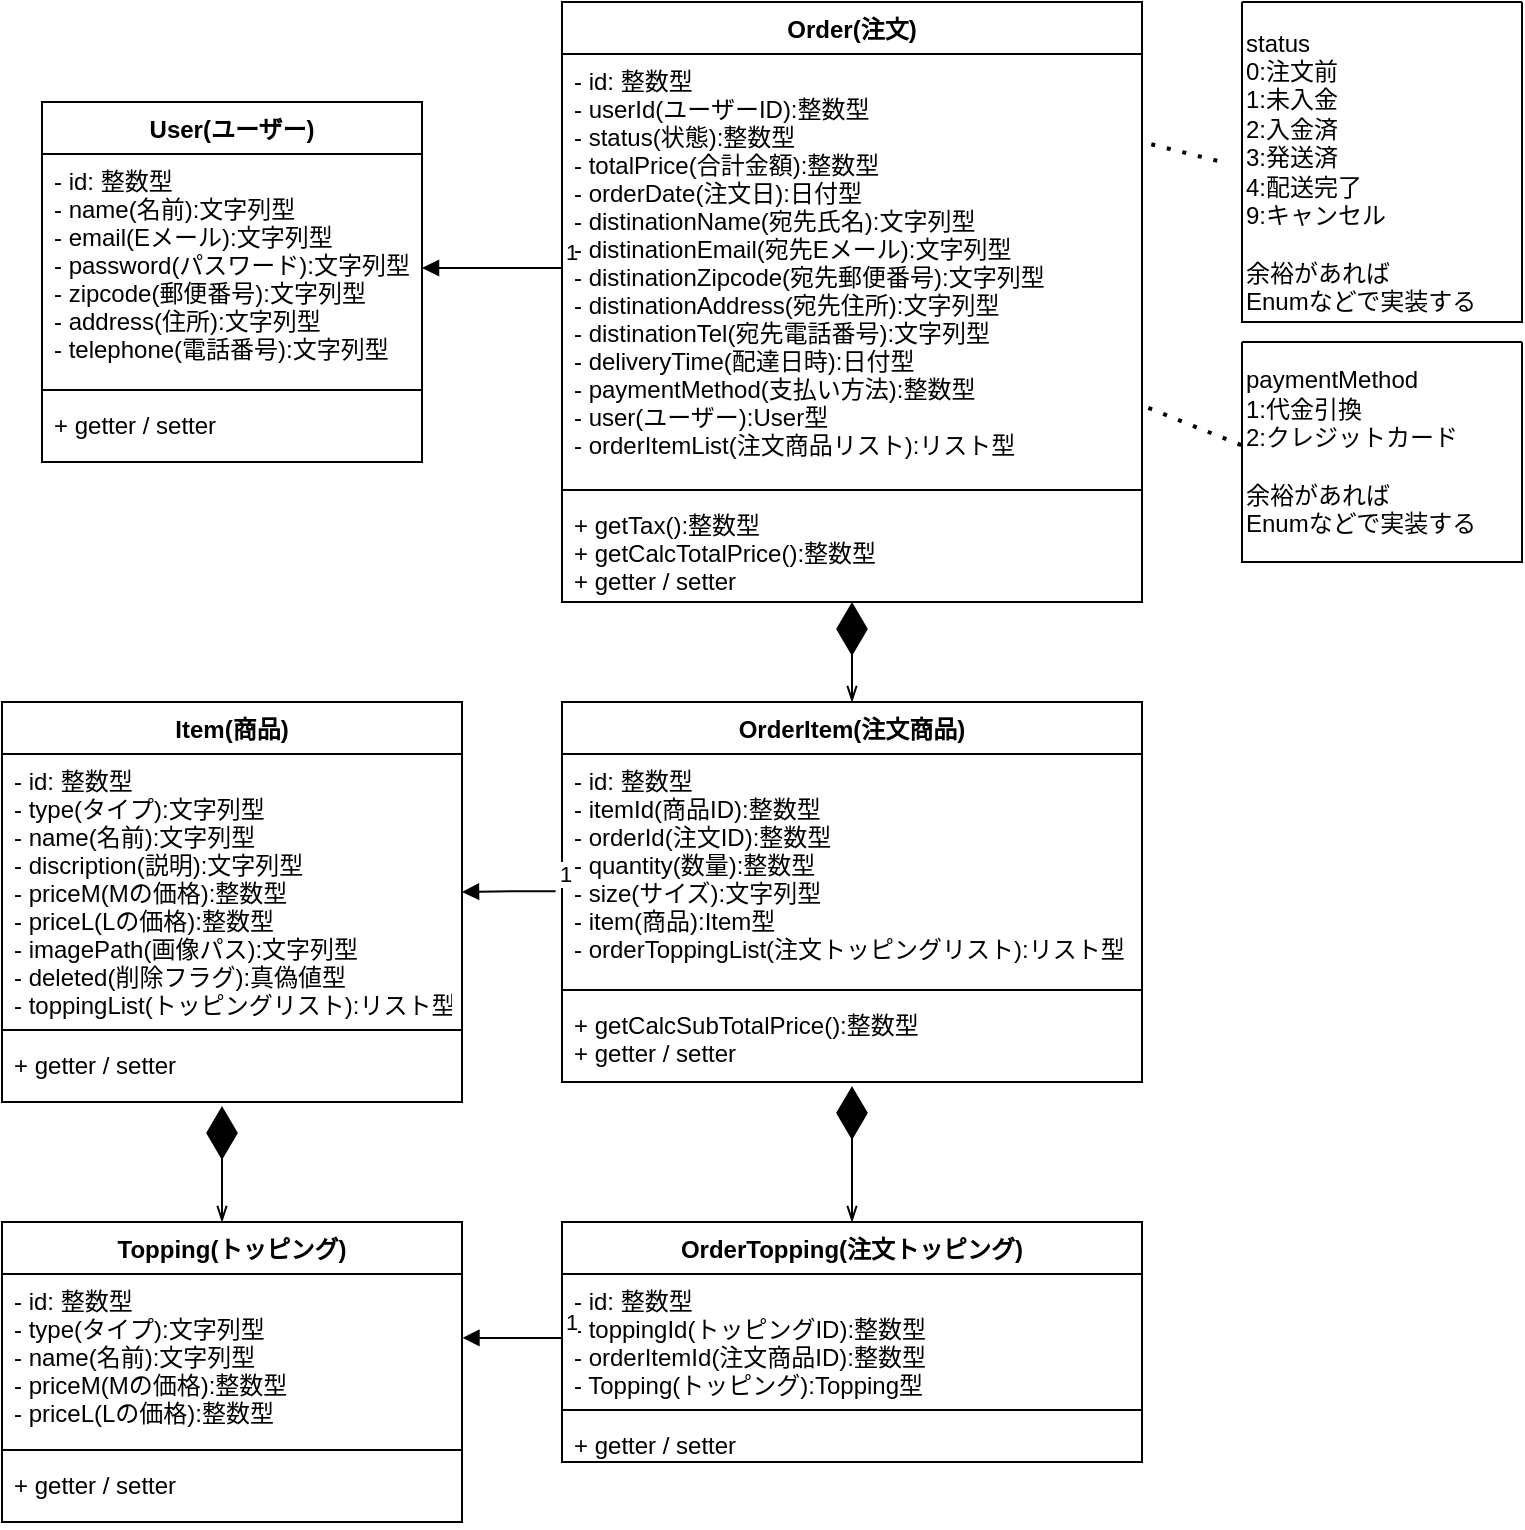 <mxfile>
    <diagram id="YzUfFdk7xmTB6KieiWr1" name="ページ1">
        <mxGraphModel dx="931" dy="540" grid="1" gridSize="10" guides="1" tooltips="1" connect="1" arrows="1" fold="1" page="1" pageScale="1" pageWidth="827" pageHeight="1169" math="0" shadow="0">
            <root>
                <mxCell id="0"/>
                <mxCell id="1" parent="0"/>
                <mxCell id="11" value="name" style="endArrow=block;endFill=1;edgeStyle=orthogonalEdgeStyle;align=left;verticalAlign=top;entryX=1;entryY=0.5;entryDx=0;entryDy=0;exitX=0;exitY=0.5;exitDx=0;exitDy=0;sketch=0;shadow=0;rounded=1;labelBackgroundColor=#ffffff;noLabel=1;fontColor=none;html=1;" edge="1" parent="1" source="7" target="3">
                    <mxGeometry x="-1" relative="1" as="geometry">
                        <mxPoint x="230" y="210" as="sourcePoint"/>
                        <mxPoint x="390" y="210" as="targetPoint"/>
                    </mxGeometry>
                </mxCell>
                <mxCell id="12" value="1" style="edgeLabel;resizable=0;html=1;align=left;verticalAlign=bottom;" connectable="0" vertex="1" parent="11">
                    <mxGeometry x="-1" relative="1" as="geometry"/>
                </mxCell>
                <mxCell id="2" value="User(ユーザー)" style="swimlane;fontStyle=1;align=center;verticalAlign=top;childLayout=stackLayout;horizontal=1;startSize=26;horizontalStack=0;resizeParent=1;resizeParentMax=0;resizeLast=0;collapsible=1;marginBottom=0;" vertex="1" parent="1">
                    <mxGeometry x="30" y="100" width="190" height="180" as="geometry"/>
                </mxCell>
                <mxCell id="3" value="- id: 整数型&#10;- name(名前):文字列型 &#10;- email(Eメール):文字列型&#10;- password(パスワード):文字列型&#10;- zipcode(郵便番号):文字列型&#10;- address(住所):文字列型&#10;- telephone(電話番号):文字列型&#10;" style="text;strokeColor=none;fillColor=none;align=left;verticalAlign=top;spacingLeft=4;spacingRight=4;overflow=hidden;rotatable=0;points=[[0,0.5],[1,0.5]];portConstraint=eastwest;" vertex="1" parent="2">
                    <mxGeometry y="26" width="190" height="114" as="geometry"/>
                </mxCell>
                <mxCell id="4" value="" style="line;strokeWidth=1;fillColor=none;align=left;verticalAlign=middle;spacingTop=-1;spacingLeft=3;spacingRight=3;rotatable=0;labelPosition=right;points=[];portConstraint=eastwest;" vertex="1" parent="2">
                    <mxGeometry y="140" width="190" height="8" as="geometry"/>
                </mxCell>
                <mxCell id="5" value="+ getter / setter" style="text;strokeColor=none;fillColor=none;align=left;verticalAlign=top;spacingLeft=4;spacingRight=4;overflow=hidden;rotatable=0;points=[[0,0.5],[1,0.5]];portConstraint=eastwest;" vertex="1" parent="2">
                    <mxGeometry y="148" width="190" height="32" as="geometry"/>
                </mxCell>
                <mxCell id="6" value="Order(注文)" style="swimlane;fontStyle=1;align=center;verticalAlign=top;childLayout=stackLayout;horizontal=1;startSize=26;horizontalStack=0;resizeParent=1;resizeParentMax=0;resizeLast=0;collapsible=1;marginBottom=0;fillColor=#FFFFFF;" vertex="1" parent="1">
                    <mxGeometry x="290" y="50" width="290" height="300" as="geometry"/>
                </mxCell>
                <mxCell id="7" value="- id: 整数型&#10;- userId(ユーザーID):整数型 &#10;- status(状態):整数型&#10;- totalPrice(合計金額):整数型&#10;- orderDate(注文日):日付型&#10;- distinationName(宛先氏名):文字列型&#10;- distinationEmail(宛先Eメール):文字列型&#10;- distinationZipcode(宛先郵便番号):文字列型&#10;- distinationAddress(宛先住所):文字列型&#10;- distinationTel(宛先電話番号):文字列型&#10;- deliveryTime(配達日時):日付型&#10;- paymentMethod(支払い方法):整数型&#10;- user(ユーザー):User型&#10;- orderItemList(注文商品リスト):リスト型" style="text;strokeColor=none;fillColor=none;align=left;verticalAlign=top;spacingLeft=4;spacingRight=4;overflow=hidden;rotatable=0;points=[[0,0.5],[1,0.5]];portConstraint=eastwest;" vertex="1" parent="6">
                    <mxGeometry y="26" width="290" height="214" as="geometry"/>
                </mxCell>
                <mxCell id="8" value="" style="line;strokeWidth=1;fillColor=none;align=left;verticalAlign=middle;spacingTop=-1;spacingLeft=3;spacingRight=3;rotatable=0;labelPosition=right;points=[];portConstraint=eastwest;" vertex="1" parent="6">
                    <mxGeometry y="240" width="290" height="8" as="geometry"/>
                </mxCell>
                <mxCell id="9" value="+ getTax():整数型&#10;+ getCalcTotalPrice():整数型&#10;+ getter / setter" style="text;strokeColor=none;fillColor=none;align=left;verticalAlign=top;spacingLeft=4;spacingRight=4;overflow=hidden;rotatable=0;points=[[0,0.5],[1,0.5]];portConstraint=eastwest;" vertex="1" parent="6">
                    <mxGeometry y="248" width="290" height="52" as="geometry"/>
                </mxCell>
                <mxCell id="13" value="OrderItem(注文商品)" style="swimlane;fontStyle=1;align=center;verticalAlign=top;childLayout=stackLayout;horizontal=1;startSize=26;horizontalStack=0;resizeParent=1;resizeParentMax=0;resizeLast=0;collapsible=1;marginBottom=0;" vertex="1" parent="1">
                    <mxGeometry x="290" y="400" width="290" height="190" as="geometry"/>
                </mxCell>
                <mxCell id="14" value="- id: 整数型&#10;- itemId(商品ID):整数型 &#10;- orderId(注文ID):整数型&#10;- quantity(数量):整数型&#10;- size(サイズ):文字列型&#10;- item(商品):Item型&#10;- orderToppingList(注文トッピングリスト):リスト型" style="text;strokeColor=none;fillColor=none;align=left;verticalAlign=top;spacingLeft=4;spacingRight=4;overflow=hidden;rotatable=0;points=[[0,0.5],[1,0.5]];portConstraint=eastwest;" vertex="1" parent="13">
                    <mxGeometry y="26" width="290" height="114" as="geometry"/>
                </mxCell>
                <mxCell id="15" value="" style="line;strokeWidth=1;fillColor=none;align=left;verticalAlign=middle;spacingTop=-1;spacingLeft=3;spacingRight=3;rotatable=0;labelPosition=right;points=[];portConstraint=eastwest;" vertex="1" parent="13">
                    <mxGeometry y="140" width="290" height="8" as="geometry"/>
                </mxCell>
                <mxCell id="16" value="+ getCalcSubTotalPrice():整数型&#10;+ getter / setter" style="text;strokeColor=none;fillColor=none;align=left;verticalAlign=top;spacingLeft=4;spacingRight=4;overflow=hidden;rotatable=0;points=[[0,0.5],[1,0.5]];portConstraint=eastwest;" vertex="1" parent="13">
                    <mxGeometry y="148" width="290" height="42" as="geometry"/>
                </mxCell>
                <mxCell id="17" value="" style="endArrow=diamondThin;endFill=1;endSize=24;html=1;exitX=0.5;exitY=0;exitDx=0;exitDy=0;startArrow=openThin;startFill=0;" edge="1" parent="1" source="13">
                    <mxGeometry width="160" relative="1" as="geometry">
                        <mxPoint x="230" y="390" as="sourcePoint"/>
                        <mxPoint x="435" y="350" as="targetPoint"/>
                    </mxGeometry>
                </mxCell>
                <mxCell id="25" value="" style="endArrow=diamondThin;endFill=1;endSize=24;html=1;exitX=0.5;exitY=0;exitDx=0;exitDy=0;startArrow=openThin;startFill=0;" edge="1" parent="1" source="19">
                    <mxGeometry width="160" relative="1" as="geometry">
                        <mxPoint x="441" y="700" as="sourcePoint"/>
                        <mxPoint x="435" y="592" as="targetPoint"/>
                    </mxGeometry>
                </mxCell>
                <mxCell id="19" value="OrderTopping(注文トッピング)" style="swimlane;fontStyle=1;align=center;verticalAlign=top;childLayout=stackLayout;horizontal=1;startSize=26;horizontalStack=0;resizeParent=1;resizeParentMax=0;resizeLast=0;collapsible=1;marginBottom=0;" vertex="1" parent="1">
                    <mxGeometry x="290" y="660" width="290" height="120" as="geometry"/>
                </mxCell>
                <mxCell id="20" value="- id: 整数型&#10;- toppingId(トッピングID):整数型 &#10;- orderItemId(注文商品ID):整数型&#10;- Topping(トッピング):Topping型" style="text;strokeColor=none;fillColor=none;align=left;verticalAlign=top;spacingLeft=4;spacingRight=4;overflow=hidden;rotatable=0;points=[[0,0.5],[1,0.5]];portConstraint=eastwest;" vertex="1" parent="19">
                    <mxGeometry y="26" width="290" height="64" as="geometry"/>
                </mxCell>
                <mxCell id="21" value="" style="line;strokeWidth=1;fillColor=none;align=left;verticalAlign=middle;spacingTop=-1;spacingLeft=3;spacingRight=3;rotatable=0;labelPosition=right;points=[];portConstraint=eastwest;" vertex="1" parent="19">
                    <mxGeometry y="90" width="290" height="8" as="geometry"/>
                </mxCell>
                <mxCell id="22" value="+ getter / setter" style="text;strokeColor=none;fillColor=none;align=left;verticalAlign=top;spacingLeft=4;spacingRight=4;overflow=hidden;rotatable=0;points=[[0,0.5],[1,0.5]];portConstraint=eastwest;" vertex="1" parent="19">
                    <mxGeometry y="98" width="290" height="22" as="geometry"/>
                </mxCell>
                <mxCell id="29" value="Item(商品)" style="swimlane;fontStyle=1;align=center;verticalAlign=top;childLayout=stackLayout;horizontal=1;startSize=26;horizontalStack=0;resizeParent=1;resizeParentMax=0;resizeLast=0;collapsible=1;marginBottom=0;" vertex="1" parent="1">
                    <mxGeometry x="10" y="400" width="230" height="200" as="geometry"/>
                </mxCell>
                <mxCell id="30" value="- id: 整数型&#10;- type(タイプ):文字列型&#10;- name(名前):文字列型 &#10;- discription(説明):文字列型&#10;- priceM(Mの価格):整数型&#10;- priceL(Lの価格):整数型&#10;- imagePath(画像パス):文字列型&#10;- deleted(削除フラグ):真偽値型&#10;- toppingList(トッピングリスト):リスト型" style="text;strokeColor=none;fillColor=none;align=left;verticalAlign=top;spacingLeft=4;spacingRight=4;overflow=hidden;rotatable=0;points=[[0,0.5],[1,0.5]];portConstraint=eastwest;" vertex="1" parent="29">
                    <mxGeometry y="26" width="230" height="134" as="geometry"/>
                </mxCell>
                <mxCell id="41" value="name" style="endArrow=block;endFill=1;html=1;edgeStyle=orthogonalEdgeStyle;align=left;verticalAlign=top;exitX=-0.011;exitY=0.602;exitDx=0;exitDy=0;exitPerimeter=0;noLabel=1;fontColor=none;" edge="1" parent="29" source="14">
                    <mxGeometry x="-1" relative="1" as="geometry">
                        <mxPoint x="260" y="100" as="sourcePoint"/>
                        <mxPoint x="230" y="95" as="targetPoint"/>
                    </mxGeometry>
                </mxCell>
                <mxCell id="42" value="1" style="edgeLabel;resizable=0;html=1;align=left;verticalAlign=bottom;" connectable="0" vertex="1" parent="41">
                    <mxGeometry x="-1" relative="1" as="geometry"/>
                </mxCell>
                <mxCell id="31" value="" style="line;strokeWidth=1;fillColor=none;align=left;verticalAlign=middle;spacingTop=-1;spacingLeft=3;spacingRight=3;rotatable=0;labelPosition=right;points=[];portConstraint=eastwest;" vertex="1" parent="29">
                    <mxGeometry y="160" width="230" height="8" as="geometry"/>
                </mxCell>
                <mxCell id="32" value="+ getter / setter" style="text;strokeColor=none;fillColor=none;align=left;verticalAlign=top;spacingLeft=4;spacingRight=4;overflow=hidden;rotatable=0;points=[[0,0.5],[1,0.5]];portConstraint=eastwest;" vertex="1" parent="29">
                    <mxGeometry y="168" width="230" height="32" as="geometry"/>
                </mxCell>
                <mxCell id="35" value="Topping(トッピング)" style="swimlane;fontStyle=1;align=center;verticalAlign=top;childLayout=stackLayout;horizontal=1;startSize=26;horizontalStack=0;resizeParent=1;resizeParentMax=0;resizeLast=0;collapsible=1;marginBottom=0;" vertex="1" parent="1">
                    <mxGeometry x="10" y="660" width="230" height="150" as="geometry"/>
                </mxCell>
                <mxCell id="36" value="- id: 整数型&#10;- type(タイプ):文字列型&#10;- name(名前):文字列型 &#10;- priceM(Mの価格):整数型&#10;- priceL(Lの価格):整数型&#10;" style="text;strokeColor=none;fillColor=none;align=left;verticalAlign=top;spacingLeft=4;spacingRight=4;overflow=hidden;rotatable=0;points=[[0,0.5],[1,0.5]];portConstraint=eastwest;" vertex="1" parent="35">
                    <mxGeometry y="26" width="230" height="84" as="geometry"/>
                </mxCell>
                <mxCell id="37" value="" style="line;strokeWidth=1;fillColor=none;align=left;verticalAlign=middle;spacingTop=-1;spacingLeft=3;spacingRight=3;rotatable=0;labelPosition=right;points=[];portConstraint=eastwest;" vertex="1" parent="35">
                    <mxGeometry y="110" width="230" height="8" as="geometry"/>
                </mxCell>
                <mxCell id="38" value="+ getter / setter" style="text;strokeColor=none;fillColor=none;align=left;verticalAlign=top;spacingLeft=4;spacingRight=4;overflow=hidden;rotatable=0;points=[[0,0.5],[1,0.5]];portConstraint=eastwest;" vertex="1" parent="35">
                    <mxGeometry y="118" width="230" height="32" as="geometry"/>
                </mxCell>
                <mxCell id="46" value="name" style="endArrow=block;endFill=1;html=1;edgeStyle=orthogonalEdgeStyle;align=left;verticalAlign=top;entryX=1.001;entryY=0.38;entryDx=0;entryDy=0;entryPerimeter=0;noLabel=1;fontColor=none;exitX=0;exitY=0.5;exitDx=0;exitDy=0;" edge="1" parent="1" source="20" target="36">
                    <mxGeometry x="-1" relative="1" as="geometry">
                        <mxPoint x="280" y="700" as="sourcePoint"/>
                        <mxPoint x="220" y="700" as="targetPoint"/>
                    </mxGeometry>
                </mxCell>
                <mxCell id="47" value="1" style="edgeLabel;resizable=0;html=1;align=left;verticalAlign=bottom;" connectable="0" vertex="1" parent="46">
                    <mxGeometry x="-1" relative="1" as="geometry"/>
                </mxCell>
                <mxCell id="52" value="" style="endArrow=diamondThin;endFill=1;endSize=24;html=1;startArrow=openThin;startFill=0;" edge="1" parent="1">
                    <mxGeometry width="160" relative="1" as="geometry">
                        <mxPoint x="120" y="660" as="sourcePoint"/>
                        <mxPoint x="120" y="602" as="targetPoint"/>
                    </mxGeometry>
                </mxCell>
                <mxCell id="54" value="" style="swimlane;startSize=0;fontColor=none;fillColor=#FFFFFF;" vertex="1" parent="1">
                    <mxGeometry x="630" y="50" width="140" height="160" as="geometry"/>
                </mxCell>
                <mxCell id="55" value="status&lt;br&gt;0:注文前&lt;br&gt;1:未入金&lt;br&gt;&lt;div&gt;&lt;span&gt;2:入金済&lt;/span&gt;&lt;/div&gt;3:発送済&lt;br&gt;4:配送完了&lt;br&gt;9:キャンセル&lt;br&gt;&lt;br&gt;余裕があれば&lt;br&gt;Enumなどで実装する" style="text;html=1;align=left;verticalAlign=middle;resizable=0;points=[];autosize=1;strokeColor=none;fontColor=none;" vertex="1" parent="54">
                    <mxGeometry y="15" width="130" height="140" as="geometry"/>
                </mxCell>
                <mxCell id="56" value="" style="endArrow=none;dashed=1;html=1;dashPattern=1 3;strokeWidth=2;shadow=0;labelBackgroundColor=#ffffff;fontColor=none;exitX=1.016;exitY=0.211;exitDx=0;exitDy=0;exitPerimeter=0;" edge="1" parent="1" source="7">
                    <mxGeometry width="50" height="50" relative="1" as="geometry">
                        <mxPoint x="420" y="180" as="sourcePoint"/>
                        <mxPoint x="620" y="130" as="targetPoint"/>
                    </mxGeometry>
                </mxCell>
                <mxCell id="58" value="" style="swimlane;startSize=0;fontColor=none;fillColor=#FFFFFF;" vertex="1" parent="1">
                    <mxGeometry x="630" y="220" width="140" height="110" as="geometry"/>
                </mxCell>
                <mxCell id="59" value="paymentMethod&lt;br&gt;1:代金引換&lt;br&gt;2:クレジットカード&lt;br&gt;&lt;br&gt;余裕があれば&lt;br&gt;Enumなどで実装する" style="text;html=1;align=left;verticalAlign=middle;resizable=0;points=[];autosize=1;strokeColor=none;fontColor=none;" vertex="1" parent="58">
                    <mxGeometry y="10" width="130" height="90" as="geometry"/>
                </mxCell>
                <mxCell id="60" value="" style="endArrow=none;dashed=1;html=1;dashPattern=1 3;strokeWidth=2;shadow=0;labelBackgroundColor=#ffffff;fontColor=none;exitX=1.011;exitY=0.827;exitDx=0;exitDy=0;exitPerimeter=0;entryX=-0.001;entryY=0.463;entryDx=0;entryDy=0;entryPerimeter=0;" edge="1" parent="1" source="7" target="59">
                    <mxGeometry width="50" height="50" relative="1" as="geometry">
                        <mxPoint x="594.64" y="131.154" as="sourcePoint"/>
                        <mxPoint x="630" y="140" as="targetPoint"/>
                    </mxGeometry>
                </mxCell>
            </root>
        </mxGraphModel>
    </diagram>
</mxfile>